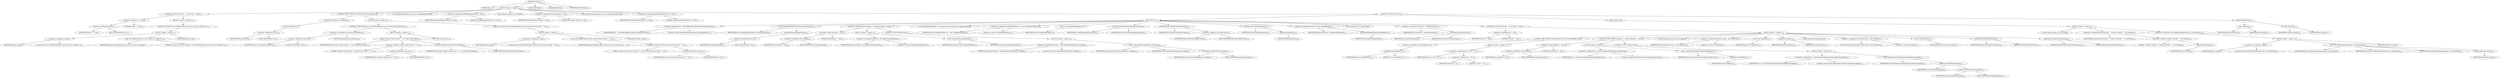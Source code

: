 digraph "execute" {  
"151" [label = <(METHOD,execute)<SUB>140</SUB>> ]
"18" [label = <(PARAM,this)<SUB>140</SUB>> ]
"152" [label = <(BLOCK,&lt;empty&gt;,&lt;empty&gt;)<SUB>140</SUB>> ]
"153" [label = <(CONTROL_STRUCTURE,if (src == null),if (src == null))<SUB>142</SUB>> ]
"154" [label = <(&lt;operator&gt;.equals,src == null)<SUB>142</SUB>> ]
"155" [label = <(&lt;operator&gt;.fieldAccess,this.src)<SUB>142</SUB>> ]
"156" [label = <(IDENTIFIER,this,src == null)<SUB>142</SUB>> ]
"157" [label = <(FIELD_IDENTIFIER,src,src)<SUB>142</SUB>> ]
"158" [label = <(LITERAL,null,src == null)<SUB>142</SUB>> ]
"159" [label = <(BLOCK,&lt;empty&gt;,&lt;empty&gt;)<SUB>142</SUB>> ]
"160" [label = <(&lt;operator&gt;.throw,throw new BuildException(&quot;A source resource is required.&quot;);)<SUB>143</SUB>> ]
"161" [label = <(BLOCK,&lt;empty&gt;,&lt;empty&gt;)<SUB>143</SUB>> ]
"162" [label = <(&lt;operator&gt;.assignment,&lt;empty&gt;)> ]
"163" [label = <(IDENTIFIER,$obj2,&lt;empty&gt;)> ]
"164" [label = <(&lt;operator&gt;.alloc,new BuildException(&quot;A source resource is required.&quot;))<SUB>143</SUB>> ]
"165" [label = <(&lt;init&gt;,new BuildException(&quot;A source resource is required.&quot;))<SUB>143</SUB>> ]
"166" [label = <(IDENTIFIER,$obj2,new BuildException(&quot;A source resource is required.&quot;))> ]
"167" [label = <(LITERAL,&quot;A source resource is required.&quot;,new BuildException(&quot;A source resource is required.&quot;))<SUB>143</SUB>> ]
"168" [label = <(IDENTIFIER,$obj2,&lt;empty&gt;)> ]
"169" [label = <(CONTROL_STRUCTURE,if (!src.isExists()),if (!src.isExists()))<SUB>145</SUB>> ]
"170" [label = <(&lt;operator&gt;.logicalNot,!src.isExists())<SUB>145</SUB>> ]
"171" [label = <(isExists,isExists())<SUB>145</SUB>> ]
"172" [label = <(&lt;operator&gt;.fieldAccess,this.src)<SUB>145</SUB>> ]
"173" [label = <(IDENTIFIER,this,isExists())<SUB>145</SUB>> ]
"174" [label = <(FIELD_IDENTIFIER,src,src)<SUB>145</SUB>> ]
"175" [label = <(BLOCK,&lt;empty&gt;,&lt;empty&gt;)<SUB>145</SUB>> ]
"176" [label = <(CONTROL_STRUCTURE,if (src instanceof JavaResource),if (src instanceof JavaResource))<SUB>146</SUB>> ]
"177" [label = <(&lt;operator&gt;.instanceOf,src instanceof JavaResource)<SUB>146</SUB>> ]
"178" [label = <(&lt;operator&gt;.fieldAccess,this.src)<SUB>146</SUB>> ]
"179" [label = <(IDENTIFIER,this,src instanceof JavaResource)<SUB>146</SUB>> ]
"180" [label = <(FIELD_IDENTIFIER,src,src)<SUB>146</SUB>> ]
"181" [label = <(TYPE_REF,JavaResource,JavaResource)<SUB>146</SUB>> ]
"182" [label = <(BLOCK,&lt;empty&gt;,&lt;empty&gt;)<SUB>146</SUB>> ]
"183" [label = <(log,log(&quot;Unable to find resource &quot; + src, Project.MSG_WARN))<SUB>148</SUB>> ]
"17" [label = <(IDENTIFIER,this,log(&quot;Unable to find resource &quot; + src, Project.MSG_WARN))<SUB>148</SUB>> ]
"184" [label = <(&lt;operator&gt;.addition,&quot;Unable to find resource &quot; + src)<SUB>148</SUB>> ]
"185" [label = <(LITERAL,&quot;Unable to find resource &quot;,&quot;Unable to find resource &quot; + src)<SUB>148</SUB>> ]
"186" [label = <(&lt;operator&gt;.fieldAccess,this.src)<SUB>148</SUB>> ]
"187" [label = <(IDENTIFIER,this,&quot;Unable to find resource &quot; + src)<SUB>148</SUB>> ]
"188" [label = <(FIELD_IDENTIFIER,src,src)<SUB>148</SUB>> ]
"189" [label = <(&lt;operator&gt;.fieldAccess,Project.MSG_WARN)<SUB>148</SUB>> ]
"190" [label = <(IDENTIFIER,Project,log(&quot;Unable to find resource &quot; + src, Project.MSG_WARN))<SUB>148</SUB>> ]
"191" [label = <(FIELD_IDENTIFIER,MSG_WARN,MSG_WARN)<SUB>148</SUB>> ]
"192" [label = <(RETURN,return;,return;)<SUB>149</SUB>> ]
"193" [label = <(&lt;operator&gt;.throw,throw new BuildException(&quot;Source resource does not exist: &quot; + src);)<SUB>151</SUB>> ]
"194" [label = <(BLOCK,&lt;empty&gt;,&lt;empty&gt;)<SUB>151</SUB>> ]
"195" [label = <(&lt;operator&gt;.assignment,&lt;empty&gt;)> ]
"196" [label = <(IDENTIFIER,$obj3,&lt;empty&gt;)> ]
"197" [label = <(&lt;operator&gt;.alloc,new BuildException(&quot;Source resource does not exist: &quot; + src))<SUB>151</SUB>> ]
"198" [label = <(&lt;init&gt;,new BuildException(&quot;Source resource does not exist: &quot; + src))<SUB>151</SUB>> ]
"199" [label = <(IDENTIFIER,$obj3,new BuildException(&quot;Source resource does not exist: &quot; + src))> ]
"200" [label = <(&lt;operator&gt;.addition,&quot;Source resource does not exist: &quot; + src)<SUB>151</SUB>> ]
"201" [label = <(LITERAL,&quot;Source resource does not exist: &quot;,&quot;Source resource does not exist: &quot; + src)<SUB>151</SUB>> ]
"202" [label = <(&lt;operator&gt;.fieldAccess,this.src)<SUB>151</SUB>> ]
"203" [label = <(IDENTIFIER,this,&quot;Source resource does not exist: &quot; + src)<SUB>151</SUB>> ]
"204" [label = <(FIELD_IDENTIFIER,src,src)<SUB>151</SUB>> ]
"205" [label = <(IDENTIFIER,$obj3,&lt;empty&gt;)> ]
"20" [label = <(LOCAL,BufferedInputStream bis: java.io.BufferedInputStream)> ]
"206" [label = <(&lt;operator&gt;.assignment,BufferedInputStream bis = null)<SUB>154</SUB>> ]
"207" [label = <(IDENTIFIER,bis,BufferedInputStream bis = null)<SUB>154</SUB>> ]
"208" [label = <(LITERAL,null,BufferedInputStream bis = null)<SUB>154</SUB>> ]
"22" [label = <(LOCAL,Reader instream: java.io.Reader)> ]
"209" [label = <(&lt;operator&gt;.assignment,Reader instream = null)<SUB>155</SUB>> ]
"210" [label = <(IDENTIFIER,instream,Reader instream = null)<SUB>155</SUB>> ]
"211" [label = <(LITERAL,null,Reader instream = null)<SUB>155</SUB>> ]
"28" [label = <(LOCAL,ByteArrayInputStream tis: java.io.ByteArrayInputStream)> ]
"212" [label = <(&lt;operator&gt;.assignment,ByteArrayInputStream tis = null)<SUB>156</SUB>> ]
"213" [label = <(IDENTIFIER,tis,ByteArrayInputStream tis = null)<SUB>156</SUB>> ]
"214" [label = <(LITERAL,null,ByteArrayInputStream tis = null)<SUB>156</SUB>> ]
"215" [label = <(CONTROL_STRUCTURE,try,try)<SUB>158</SUB>> ]
"216" [label = <(BLOCK,try,try)<SUB>158</SUB>> ]
"217" [label = <(&lt;operator&gt;.assignment,bis = new BufferedInputStream(src.getInputStream()))<SUB>159</SUB>> ]
"218" [label = <(IDENTIFIER,bis,bis = new BufferedInputStream(src.getInputStream()))<SUB>159</SUB>> ]
"219" [label = <(&lt;operator&gt;.alloc,new BufferedInputStream(src.getInputStream()))<SUB>159</SUB>> ]
"220" [label = <(&lt;init&gt;,new BufferedInputStream(src.getInputStream()))<SUB>159</SUB>> ]
"19" [label = <(IDENTIFIER,bis,new BufferedInputStream(src.getInputStream()))<SUB>159</SUB>> ]
"221" [label = <(getInputStream,getInputStream())<SUB>159</SUB>> ]
"222" [label = <(&lt;operator&gt;.fieldAccess,this.src)<SUB>159</SUB>> ]
"223" [label = <(IDENTIFIER,this,getInputStream())<SUB>159</SUB>> ]
"224" [label = <(FIELD_IDENTIFIER,src,src)<SUB>159</SUB>> ]
"225" [label = <(CONTROL_STRUCTURE,if (encoding == null),if (encoding == null))<SUB>160</SUB>> ]
"226" [label = <(&lt;operator&gt;.equals,encoding == null)<SUB>160</SUB>> ]
"227" [label = <(&lt;operator&gt;.fieldAccess,this.encoding)<SUB>160</SUB>> ]
"228" [label = <(IDENTIFIER,this,encoding == null)<SUB>160</SUB>> ]
"229" [label = <(FIELD_IDENTIFIER,encoding,encoding)<SUB>160</SUB>> ]
"230" [label = <(LITERAL,null,encoding == null)<SUB>160</SUB>> ]
"231" [label = <(BLOCK,&lt;empty&gt;,&lt;empty&gt;)<SUB>160</SUB>> ]
"232" [label = <(&lt;operator&gt;.assignment,instream = new InputStreamReader(bis))<SUB>161</SUB>> ]
"233" [label = <(IDENTIFIER,instream,instream = new InputStreamReader(bis))<SUB>161</SUB>> ]
"234" [label = <(&lt;operator&gt;.alloc,new InputStreamReader(bis))<SUB>161</SUB>> ]
"235" [label = <(&lt;init&gt;,new InputStreamReader(bis))<SUB>161</SUB>> ]
"21" [label = <(IDENTIFIER,instream,new InputStreamReader(bis))<SUB>161</SUB>> ]
"236" [label = <(IDENTIFIER,bis,new InputStreamReader(bis))<SUB>161</SUB>> ]
"237" [label = <(CONTROL_STRUCTURE,else,else)<SUB>162</SUB>> ]
"238" [label = <(BLOCK,&lt;empty&gt;,&lt;empty&gt;)<SUB>162</SUB>> ]
"239" [label = <(&lt;operator&gt;.assignment,instream = new InputStreamReader(bis, encoding))<SUB>163</SUB>> ]
"240" [label = <(IDENTIFIER,instream,instream = new InputStreamReader(bis, encoding))<SUB>163</SUB>> ]
"241" [label = <(&lt;operator&gt;.alloc,new InputStreamReader(bis, encoding))<SUB>163</SUB>> ]
"242" [label = <(&lt;init&gt;,new InputStreamReader(bis, encoding))<SUB>163</SUB>> ]
"23" [label = <(IDENTIFIER,instream,new InputStreamReader(bis, encoding))<SUB>163</SUB>> ]
"243" [label = <(IDENTIFIER,bis,new InputStreamReader(bis, encoding))<SUB>163</SUB>> ]
"244" [label = <(&lt;operator&gt;.fieldAccess,this.encoding)<SUB>163</SUB>> ]
"245" [label = <(IDENTIFIER,this,new InputStreamReader(bis, encoding))<SUB>163</SUB>> ]
"246" [label = <(FIELD_IDENTIFIER,encoding,encoding)<SUB>163</SUB>> ]
"25" [label = <(LOCAL,ChainReaderHelper crh: org.apache.tools.ant.filters.util.ChainReaderHelper)> ]
"247" [label = <(&lt;operator&gt;.assignment,ChainReaderHelper crh = new ChainReaderHelper())<SUB>166</SUB>> ]
"248" [label = <(IDENTIFIER,crh,ChainReaderHelper crh = new ChainReaderHelper())<SUB>166</SUB>> ]
"249" [label = <(&lt;operator&gt;.alloc,new ChainReaderHelper())<SUB>166</SUB>> ]
"250" [label = <(&lt;init&gt;,new ChainReaderHelper())<SUB>166</SUB>> ]
"24" [label = <(IDENTIFIER,crh,new ChainReaderHelper())<SUB>166</SUB>> ]
"251" [label = <(setPrimaryReader,setPrimaryReader(instream))<SUB>167</SUB>> ]
"252" [label = <(IDENTIFIER,crh,setPrimaryReader(instream))<SUB>167</SUB>> ]
"253" [label = <(IDENTIFIER,instream,setPrimaryReader(instream))<SUB>167</SUB>> ]
"254" [label = <(setFilterChains,setFilterChains(filterChains))<SUB>168</SUB>> ]
"255" [label = <(IDENTIFIER,crh,setFilterChains(filterChains))<SUB>168</SUB>> ]
"256" [label = <(&lt;operator&gt;.fieldAccess,this.filterChains)<SUB>168</SUB>> ]
"257" [label = <(IDENTIFIER,this,setFilterChains(filterChains))<SUB>168</SUB>> ]
"258" [label = <(FIELD_IDENTIFIER,filterChains,filterChains)<SUB>168</SUB>> ]
"259" [label = <(setProject,setProject(getProject()))<SUB>169</SUB>> ]
"260" [label = <(IDENTIFIER,crh,setProject(getProject()))<SUB>169</SUB>> ]
"261" [label = <(getProject,getProject())<SUB>169</SUB>> ]
"26" [label = <(IDENTIFIER,this,getProject())<SUB>169</SUB>> ]
"262" [label = <(&lt;operator&gt;.assignment,instream = getAssembledReader())<SUB>170</SUB>> ]
"263" [label = <(IDENTIFIER,instream,instream = getAssembledReader())<SUB>170</SUB>> ]
"264" [label = <(getAssembledReader,getAssembledReader())<SUB>170</SUB>> ]
"265" [label = <(IDENTIFIER,crh,getAssembledReader())<SUB>170</SUB>> ]
"266" [label = <(LOCAL,String text: java.lang.String)> ]
"267" [label = <(&lt;operator&gt;.assignment,String text = readFully(instream))<SUB>172</SUB>> ]
"268" [label = <(IDENTIFIER,text,String text = readFully(instream))<SUB>172</SUB>> ]
"269" [label = <(readFully,readFully(instream))<SUB>172</SUB>> ]
"270" [label = <(IDENTIFIER,crh,readFully(instream))<SUB>172</SUB>> ]
"271" [label = <(IDENTIFIER,instream,readFully(instream))<SUB>172</SUB>> ]
"272" [label = <(CONTROL_STRUCTURE,if (text != null),if (text != null))<SUB>174</SUB>> ]
"273" [label = <(&lt;operator&gt;.notEquals,text != null)<SUB>174</SUB>> ]
"274" [label = <(IDENTIFIER,text,text != null)<SUB>174</SUB>> ]
"275" [label = <(LITERAL,null,text != null)<SUB>174</SUB>> ]
"276" [label = <(BLOCK,&lt;empty&gt;,&lt;empty&gt;)<SUB>174</SUB>> ]
"277" [label = <(CONTROL_STRUCTURE,if (!text.endsWith(&quot;\n&quot;)),if (!text.endsWith(&quot;\n&quot;)))<SUB>175</SUB>> ]
"278" [label = <(&lt;operator&gt;.logicalNot,!text.endsWith(&quot;\n&quot;))<SUB>175</SUB>> ]
"279" [label = <(endsWith,text.endsWith(&quot;\n&quot;))<SUB>175</SUB>> ]
"280" [label = <(IDENTIFIER,text,text.endsWith(&quot;\n&quot;))<SUB>175</SUB>> ]
"281" [label = <(LITERAL,&quot;\n&quot;,text.endsWith(&quot;\n&quot;))<SUB>175</SUB>> ]
"282" [label = <(BLOCK,&lt;empty&gt;,&lt;empty&gt;)<SUB>175</SUB>> ]
"283" [label = <(&lt;operator&gt;.assignment,text = text + &quot;\n&quot;)<SUB>176</SUB>> ]
"284" [label = <(IDENTIFIER,text,text = text + &quot;\n&quot;)<SUB>176</SUB>> ]
"285" [label = <(&lt;operator&gt;.addition,text + &quot;\n&quot;)<SUB>176</SUB>> ]
"286" [label = <(IDENTIFIER,text,text + &quot;\n&quot;)<SUB>176</SUB>> ]
"287" [label = <(LITERAL,&quot;\n&quot;,text + &quot;\n&quot;)<SUB>176</SUB>> ]
"288" [label = <(CONTROL_STRUCTURE,if (encoding == null),if (encoding == null))<SUB>179</SUB>> ]
"289" [label = <(&lt;operator&gt;.equals,encoding == null)<SUB>179</SUB>> ]
"290" [label = <(&lt;operator&gt;.fieldAccess,this.encoding)<SUB>179</SUB>> ]
"291" [label = <(IDENTIFIER,this,encoding == null)<SUB>179</SUB>> ]
"292" [label = <(FIELD_IDENTIFIER,encoding,encoding)<SUB>179</SUB>> ]
"293" [label = <(LITERAL,null,encoding == null)<SUB>179</SUB>> ]
"294" [label = <(BLOCK,&lt;empty&gt;,&lt;empty&gt;)<SUB>179</SUB>> ]
"295" [label = <(&lt;operator&gt;.assignment,tis = new ByteArrayInputStream(text.getBytes()))<SUB>180</SUB>> ]
"296" [label = <(IDENTIFIER,tis,tis = new ByteArrayInputStream(text.getBytes()))<SUB>180</SUB>> ]
"297" [label = <(&lt;operator&gt;.alloc,new ByteArrayInputStream(text.getBytes()))<SUB>180</SUB>> ]
"298" [label = <(&lt;init&gt;,new ByteArrayInputStream(text.getBytes()))<SUB>180</SUB>> ]
"27" [label = <(IDENTIFIER,tis,new ByteArrayInputStream(text.getBytes()))<SUB>180</SUB>> ]
"299" [label = <(getBytes,text.getBytes())<SUB>180</SUB>> ]
"300" [label = <(IDENTIFIER,text,text.getBytes())<SUB>180</SUB>> ]
"301" [label = <(CONTROL_STRUCTURE,else,else)<SUB>181</SUB>> ]
"302" [label = <(BLOCK,&lt;empty&gt;,&lt;empty&gt;)<SUB>181</SUB>> ]
"303" [label = <(&lt;operator&gt;.assignment,tis = new ByteArrayInputStream(text.getBytes(encoding)))<SUB>182</SUB>> ]
"304" [label = <(IDENTIFIER,tis,tis = new ByteArrayInputStream(text.getBytes(encoding)))<SUB>182</SUB>> ]
"305" [label = <(&lt;operator&gt;.alloc,new ByteArrayInputStream(text.getBytes(encoding)))<SUB>182</SUB>> ]
"306" [label = <(&lt;init&gt;,new ByteArrayInputStream(text.getBytes(encoding)))<SUB>182</SUB>> ]
"29" [label = <(IDENTIFIER,tis,new ByteArrayInputStream(text.getBytes(encoding)))<SUB>182</SUB>> ]
"307" [label = <(getBytes,text.getBytes(encoding))<SUB>182</SUB>> ]
"308" [label = <(IDENTIFIER,text,text.getBytes(encoding))<SUB>182</SUB>> ]
"309" [label = <(&lt;operator&gt;.fieldAccess,this.encoding)<SUB>182</SUB>> ]
"310" [label = <(IDENTIFIER,this,text.getBytes(encoding))<SUB>182</SUB>> ]
"311" [label = <(FIELD_IDENTIFIER,encoding,encoding)<SUB>182</SUB>> ]
"31" [label = <(LOCAL,Properties props: java.util.Properties)> ]
"312" [label = <(&lt;operator&gt;.assignment,Properties props = new Properties())<SUB>184</SUB>> ]
"313" [label = <(IDENTIFIER,props,Properties props = new Properties())<SUB>184</SUB>> ]
"314" [label = <(&lt;operator&gt;.alloc,new Properties())<SUB>184</SUB>> ]
"315" [label = <(&lt;init&gt;,new Properties())<SUB>184</SUB>> ]
"30" [label = <(IDENTIFIER,props,new Properties())<SUB>184</SUB>> ]
"316" [label = <(load,props.load(tis))<SUB>185</SUB>> ]
"317" [label = <(IDENTIFIER,props,props.load(tis))<SUB>185</SUB>> ]
"318" [label = <(IDENTIFIER,tis,props.load(tis))<SUB>185</SUB>> ]
"33" [label = <(LOCAL,Property propertyTask: ANY)> ]
"319" [label = <(&lt;operator&gt;.assignment,ANY propertyTask = new Property())<SUB>187</SUB>> ]
"320" [label = <(IDENTIFIER,propertyTask,ANY propertyTask = new Property())<SUB>187</SUB>> ]
"321" [label = <(&lt;operator&gt;.alloc,new Property())<SUB>187</SUB>> ]
"322" [label = <(&lt;init&gt;,new Property())<SUB>187</SUB>> ]
"32" [label = <(IDENTIFIER,propertyTask,new Property())<SUB>187</SUB>> ]
"323" [label = <(bindToOwner,bindToOwner(this))<SUB>188</SUB>> ]
"324" [label = <(IDENTIFIER,propertyTask,bindToOwner(this))<SUB>188</SUB>> ]
"34" [label = <(IDENTIFIER,this,bindToOwner(this))<SUB>188</SUB>> ]
"325" [label = <(addProperties,addProperties(props))<SUB>189</SUB>> ]
"326" [label = <(IDENTIFIER,propertyTask,addProperties(props))<SUB>189</SUB>> ]
"327" [label = <(IDENTIFIER,props,addProperties(props))<SUB>189</SUB>> ]
"328" [label = <(BLOCK,catch,catch)> ]
"329" [label = <(BLOCK,&lt;empty&gt;,&lt;empty&gt;)<SUB>192</SUB>> ]
"330" [label = <(LOCAL,String message: java.lang.String)> ]
"331" [label = <(&lt;operator&gt;.assignment,String message = &quot;Unable to load file: &quot; + ioe.toString())<SUB>193</SUB>> ]
"332" [label = <(IDENTIFIER,message,String message = &quot;Unable to load file: &quot; + ioe.toString())<SUB>193</SUB>> ]
"333" [label = <(&lt;operator&gt;.addition,&quot;Unable to load file: &quot; + ioe.toString())<SUB>193</SUB>> ]
"334" [label = <(LITERAL,&quot;Unable to load file: &quot;,&quot;Unable to load file: &quot; + ioe.toString())<SUB>193</SUB>> ]
"335" [label = <(toString,ioe.toString())<SUB>193</SUB>> ]
"336" [label = <(IDENTIFIER,ioe,ioe.toString())<SUB>193</SUB>> ]
"337" [label = <(&lt;operator&gt;.throw,throw new BuildException(message, ioe, getLocation());)<SUB>194</SUB>> ]
"338" [label = <(BLOCK,&lt;empty&gt;,&lt;empty&gt;)<SUB>194</SUB>> ]
"339" [label = <(&lt;operator&gt;.assignment,&lt;empty&gt;)> ]
"340" [label = <(IDENTIFIER,$obj12,&lt;empty&gt;)> ]
"341" [label = <(&lt;operator&gt;.alloc,new BuildException(message, ioe, getLocation()))<SUB>194</SUB>> ]
"342" [label = <(&lt;init&gt;,new BuildException(message, ioe, getLocation()))<SUB>194</SUB>> ]
"343" [label = <(IDENTIFIER,$obj12,new BuildException(message, ioe, getLocation()))> ]
"344" [label = <(IDENTIFIER,message,new BuildException(message, ioe, getLocation()))<SUB>194</SUB>> ]
"345" [label = <(IDENTIFIER,ioe,new BuildException(message, ioe, getLocation()))<SUB>194</SUB>> ]
"346" [label = <(getLocation,getLocation())<SUB>194</SUB>> ]
"35" [label = <(IDENTIFIER,this,getLocation())<SUB>194</SUB>> ]
"347" [label = <(IDENTIFIER,$obj12,&lt;empty&gt;)> ]
"348" [label = <(BLOCK,finally,finally)<SUB>195</SUB>> ]
"349" [label = <(close,close(bis))<SUB>196</SUB>> ]
"350" [label = <(IDENTIFIER,FileUtils,close(bis))<SUB>196</SUB>> ]
"351" [label = <(IDENTIFIER,bis,close(bis))<SUB>196</SUB>> ]
"352" [label = <(close,close(tis))<SUB>197</SUB>> ]
"353" [label = <(IDENTIFIER,FileUtils,close(tis))<SUB>197</SUB>> ]
"354" [label = <(IDENTIFIER,tis,close(tis))<SUB>197</SUB>> ]
"355" [label = <(MODIFIER,PUBLIC)> ]
"356" [label = <(MODIFIER,VIRTUAL)> ]
"357" [label = <(METHOD_RETURN,void)<SUB>140</SUB>> ]
  "151" -> "18" 
  "151" -> "152" 
  "151" -> "355" 
  "151" -> "356" 
  "151" -> "357" 
  "152" -> "153" 
  "152" -> "169" 
  "152" -> "20" 
  "152" -> "206" 
  "152" -> "22" 
  "152" -> "209" 
  "152" -> "28" 
  "152" -> "212" 
  "152" -> "215" 
  "153" -> "154" 
  "153" -> "159" 
  "154" -> "155" 
  "154" -> "158" 
  "155" -> "156" 
  "155" -> "157" 
  "159" -> "160" 
  "160" -> "161" 
  "161" -> "162" 
  "161" -> "165" 
  "161" -> "168" 
  "162" -> "163" 
  "162" -> "164" 
  "165" -> "166" 
  "165" -> "167" 
  "169" -> "170" 
  "169" -> "175" 
  "170" -> "171" 
  "171" -> "172" 
  "172" -> "173" 
  "172" -> "174" 
  "175" -> "176" 
  "175" -> "193" 
  "176" -> "177" 
  "176" -> "182" 
  "177" -> "178" 
  "177" -> "181" 
  "178" -> "179" 
  "178" -> "180" 
  "182" -> "183" 
  "182" -> "192" 
  "183" -> "17" 
  "183" -> "184" 
  "183" -> "189" 
  "184" -> "185" 
  "184" -> "186" 
  "186" -> "187" 
  "186" -> "188" 
  "189" -> "190" 
  "189" -> "191" 
  "193" -> "194" 
  "194" -> "195" 
  "194" -> "198" 
  "194" -> "205" 
  "195" -> "196" 
  "195" -> "197" 
  "198" -> "199" 
  "198" -> "200" 
  "200" -> "201" 
  "200" -> "202" 
  "202" -> "203" 
  "202" -> "204" 
  "206" -> "207" 
  "206" -> "208" 
  "209" -> "210" 
  "209" -> "211" 
  "212" -> "213" 
  "212" -> "214" 
  "215" -> "216" 
  "215" -> "328" 
  "215" -> "348" 
  "216" -> "217" 
  "216" -> "220" 
  "216" -> "225" 
  "216" -> "25" 
  "216" -> "247" 
  "216" -> "250" 
  "216" -> "251" 
  "216" -> "254" 
  "216" -> "259" 
  "216" -> "262" 
  "216" -> "266" 
  "216" -> "267" 
  "216" -> "272" 
  "217" -> "218" 
  "217" -> "219" 
  "220" -> "19" 
  "220" -> "221" 
  "221" -> "222" 
  "222" -> "223" 
  "222" -> "224" 
  "225" -> "226" 
  "225" -> "231" 
  "225" -> "237" 
  "226" -> "227" 
  "226" -> "230" 
  "227" -> "228" 
  "227" -> "229" 
  "231" -> "232" 
  "231" -> "235" 
  "232" -> "233" 
  "232" -> "234" 
  "235" -> "21" 
  "235" -> "236" 
  "237" -> "238" 
  "238" -> "239" 
  "238" -> "242" 
  "239" -> "240" 
  "239" -> "241" 
  "242" -> "23" 
  "242" -> "243" 
  "242" -> "244" 
  "244" -> "245" 
  "244" -> "246" 
  "247" -> "248" 
  "247" -> "249" 
  "250" -> "24" 
  "251" -> "252" 
  "251" -> "253" 
  "254" -> "255" 
  "254" -> "256" 
  "256" -> "257" 
  "256" -> "258" 
  "259" -> "260" 
  "259" -> "261" 
  "261" -> "26" 
  "262" -> "263" 
  "262" -> "264" 
  "264" -> "265" 
  "267" -> "268" 
  "267" -> "269" 
  "269" -> "270" 
  "269" -> "271" 
  "272" -> "273" 
  "272" -> "276" 
  "273" -> "274" 
  "273" -> "275" 
  "276" -> "277" 
  "276" -> "288" 
  "276" -> "31" 
  "276" -> "312" 
  "276" -> "315" 
  "276" -> "316" 
  "276" -> "33" 
  "276" -> "319" 
  "276" -> "322" 
  "276" -> "323" 
  "276" -> "325" 
  "277" -> "278" 
  "277" -> "282" 
  "278" -> "279" 
  "279" -> "280" 
  "279" -> "281" 
  "282" -> "283" 
  "283" -> "284" 
  "283" -> "285" 
  "285" -> "286" 
  "285" -> "287" 
  "288" -> "289" 
  "288" -> "294" 
  "288" -> "301" 
  "289" -> "290" 
  "289" -> "293" 
  "290" -> "291" 
  "290" -> "292" 
  "294" -> "295" 
  "294" -> "298" 
  "295" -> "296" 
  "295" -> "297" 
  "298" -> "27" 
  "298" -> "299" 
  "299" -> "300" 
  "301" -> "302" 
  "302" -> "303" 
  "302" -> "306" 
  "303" -> "304" 
  "303" -> "305" 
  "306" -> "29" 
  "306" -> "307" 
  "307" -> "308" 
  "307" -> "309" 
  "309" -> "310" 
  "309" -> "311" 
  "312" -> "313" 
  "312" -> "314" 
  "315" -> "30" 
  "316" -> "317" 
  "316" -> "318" 
  "319" -> "320" 
  "319" -> "321" 
  "322" -> "32" 
  "323" -> "324" 
  "323" -> "34" 
  "325" -> "326" 
  "325" -> "327" 
  "328" -> "329" 
  "329" -> "330" 
  "329" -> "331" 
  "329" -> "337" 
  "331" -> "332" 
  "331" -> "333" 
  "333" -> "334" 
  "333" -> "335" 
  "335" -> "336" 
  "337" -> "338" 
  "338" -> "339" 
  "338" -> "342" 
  "338" -> "347" 
  "339" -> "340" 
  "339" -> "341" 
  "342" -> "343" 
  "342" -> "344" 
  "342" -> "345" 
  "342" -> "346" 
  "346" -> "35" 
  "348" -> "349" 
  "348" -> "352" 
  "349" -> "350" 
  "349" -> "351" 
  "352" -> "353" 
  "352" -> "354" 
}
